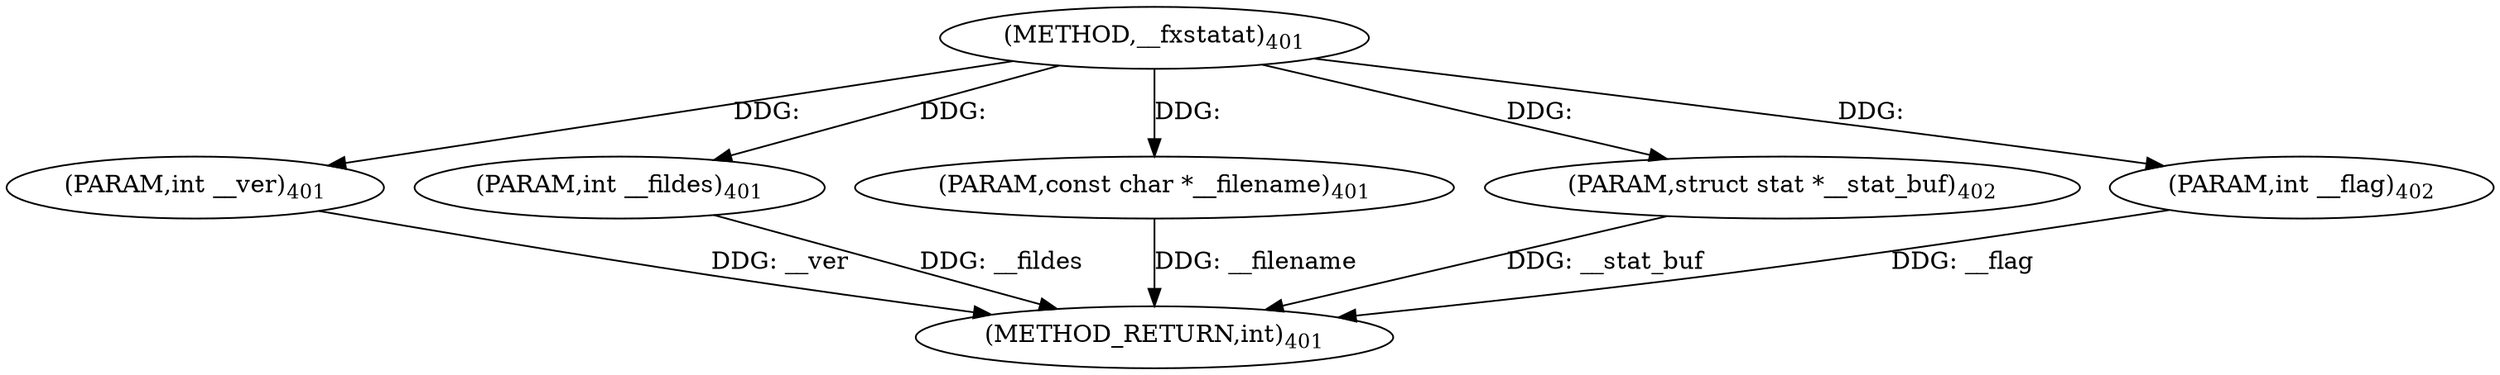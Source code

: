 digraph "__fxstatat" {  
"33533" [label = <(METHOD,__fxstatat)<SUB>401</SUB>> ]
"33539" [label = <(METHOD_RETURN,int)<SUB>401</SUB>> ]
"33534" [label = <(PARAM,int __ver)<SUB>401</SUB>> ]
"33535" [label = <(PARAM,int __fildes)<SUB>401</SUB>> ]
"33536" [label = <(PARAM,const char *__filename)<SUB>401</SUB>> ]
"33537" [label = <(PARAM,struct stat *__stat_buf)<SUB>402</SUB>> ]
"33538" [label = <(PARAM,int __flag)<SUB>402</SUB>> ]
  "33534" -> "33539"  [ label = "DDG: __ver"] 
  "33535" -> "33539"  [ label = "DDG: __fildes"] 
  "33536" -> "33539"  [ label = "DDG: __filename"] 
  "33537" -> "33539"  [ label = "DDG: __stat_buf"] 
  "33538" -> "33539"  [ label = "DDG: __flag"] 
  "33533" -> "33534"  [ label = "DDG: "] 
  "33533" -> "33535"  [ label = "DDG: "] 
  "33533" -> "33536"  [ label = "DDG: "] 
  "33533" -> "33537"  [ label = "DDG: "] 
  "33533" -> "33538"  [ label = "DDG: "] 
}
